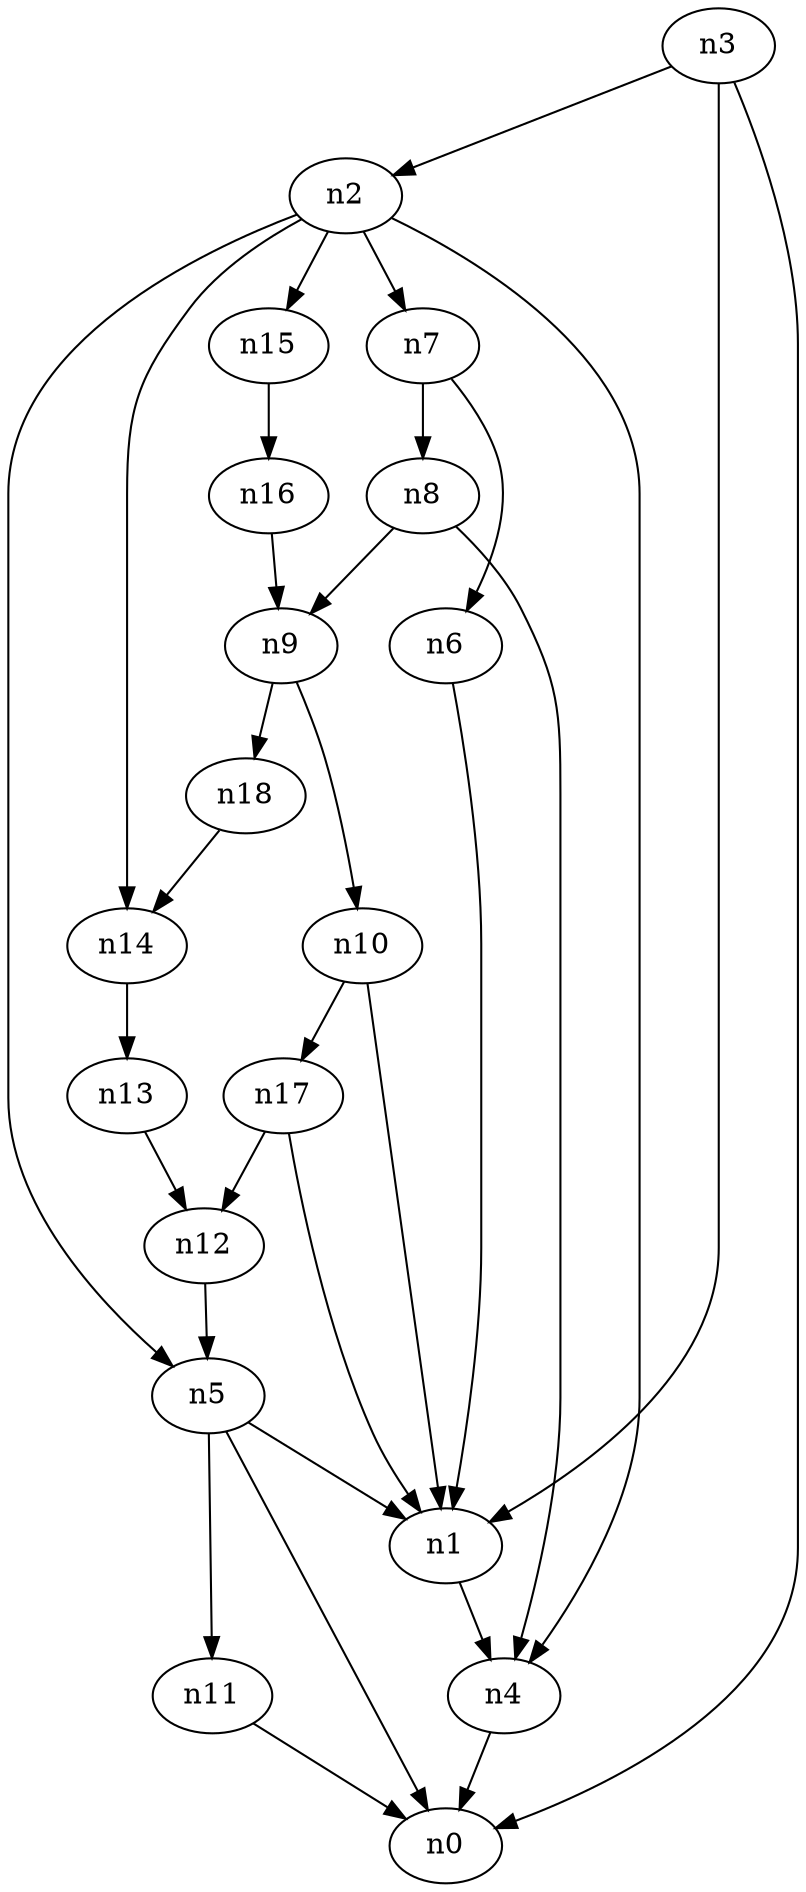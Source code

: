 digraph G {
	n1 -> n4	 [_graphml_id=e4];
	n2 -> n4	 [_graphml_id=e7];
	n2 -> n5	 [_graphml_id=e8];
	n2 -> n7	 [_graphml_id=e18];
	n2 -> n14	 [_graphml_id=e22];
	n2 -> n15	 [_graphml_id=e23];
	n3 -> n0	 [_graphml_id=e0];
	n3 -> n1	 [_graphml_id=e3];
	n3 -> n2	 [_graphml_id=e6];
	n4 -> n0	 [_graphml_id=e1];
	n5 -> n0	 [_graphml_id=e2];
	n5 -> n1	 [_graphml_id=e5];
	n5 -> n11	 [_graphml_id=e16];
	n6 -> n1	 [_graphml_id=e9];
	n7 -> n6	 [_graphml_id=e10];
	n7 -> n8	 [_graphml_id=e11];
	n8 -> n4	 [_graphml_id=e12];
	n8 -> n9	 [_graphml_id=e13];
	n9 -> n10	 [_graphml_id=e14];
	n9 -> n18	 [_graphml_id=e29];
	n10 -> n1	 [_graphml_id=e15];
	n10 -> n17	 [_graphml_id=e28];
	n11 -> n0	 [_graphml_id=e17];
	n12 -> n5	 [_graphml_id=e19];
	n13 -> n12	 [_graphml_id=e20];
	n14 -> n13	 [_graphml_id=e21];
	n15 -> n16	 [_graphml_id=e24];
	n16 -> n9	 [_graphml_id=e25];
	n17 -> n1	 [_graphml_id=e27];
	n17 -> n12	 [_graphml_id=e26];
	n18 -> n14	 [_graphml_id=e30];
}
